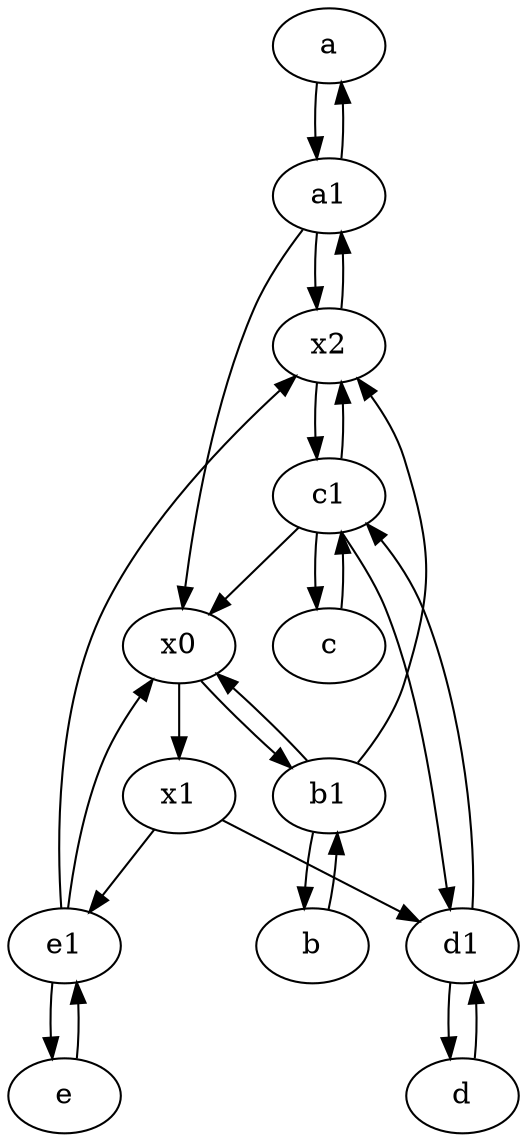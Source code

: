 digraph  {
	a [pos="40,10!"];
	e1 [pos="25,45!"];
	d [pos="20,30!"];
	x0;
	c1 [pos="30,15!"];
	b [pos="50,20!"];
	b1 [pos="45,20!"];
	e [pos="30,50!"];
	a1 [pos="40,15!"];
	d1 [pos="25,30!"];
	x1;
	x2;
	c [pos="20,10!"];
	e1 -> e;
	x0 -> b1;
	d1 -> c1;
	e1 -> x0;
	x1 -> d1;
	a -> a1;
	d -> d1;
	c -> c1;
	a1 -> a;
	e -> e1;
	b1 -> b;
	b -> b1;
	e1 -> x2;
	c1 -> c;
	x2 -> c1;
	c1 -> d1;
	c1 -> x2;
	x1 -> e1;
	b1 -> x2;
	a1 -> x0;
	d1 -> d;
	b1 -> x0;
	a1 -> x2;
	c1 -> x0;
	x0 -> x1;
	x2 -> a1;

	}